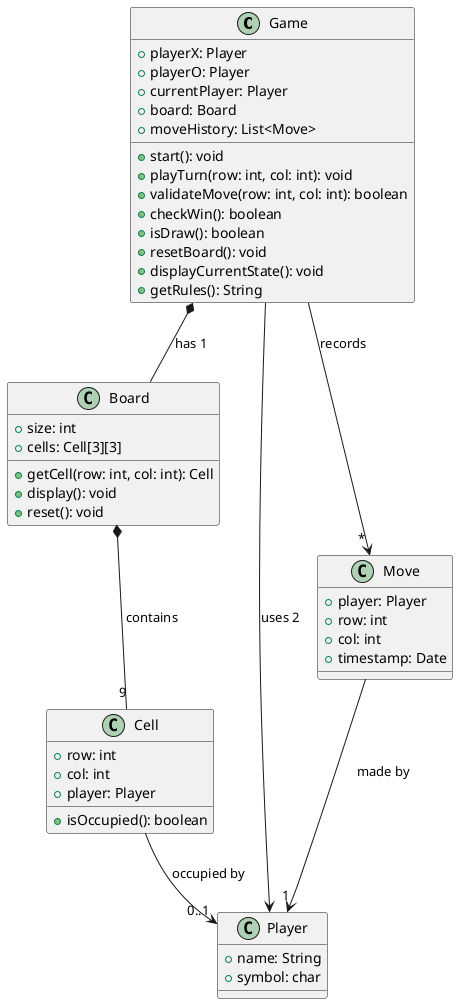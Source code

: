 @startuml
'https://plantuml.com/class-diagram

' Design a class diagram for a simple Tic Tac Toe game.
' The game is played on a 3x3 grid, and the goal for a player
' is to place three of their marks in a horizontal, vertical, or diagonal row.

 'Requirements:

 ' 1. There should be two players in the game: 'X' and 'O'.
 ' 2. The board should have 3x3 cells.
 ' 3. Players take alternate turns to place their marks on the board.
 ' 4. A player can place their mark only on an unoccupied cell.
 ' 5. The game should be able to identify and announce the winner (if there is one) or
 '    if the game is a draw.
 ' 6. The game should be able to display the current state of the board.
 ' 7. The game should have the ability to reset the board for a new game.
 ' 8. There should be methods to validate the move.
 ' 9. The game should maintain the history of moves.
 ' 10. Players should be able to query the game's rules.


class Game {
    +playerX: Player
    +playerO: Player
    +currentPlayer: Player
    +board: Board
    +moveHistory: List<Move>

    +start(): void
    +playTurn(row: int, col: int): void
    +validateMove(row: int, col: int): boolean
    +checkWin(): boolean
    +isDraw(): boolean
    +resetBoard(): void
    +displayCurrentState(): void
    +getRules(): String
}

class Board {
    +size: int
    +cells: Cell[3][3]

    +getCell(row: int, col: int): Cell
    +display(): void
    +reset(): void
}

class Player {
    +name: String
    +symbol: char
}

class Cell {
    +row: int
    +col: int
    +player: Player
    +isOccupied(): boolean
}

class Move {
    +player: Player
    +row: int
    +col: int
    +timestamp: Date
}

' =============================
' 🎯 Relationships & Cardinality
' =============================

' Composition: Game owns Board => arrow towards owner
Game *-- Board : has 1

' Association: Game uses two players => arrow towards used class
Game --> Player : uses 2

' Association: Game keeps move history
Game --> " * " Move : records

' Composition: Board owns 9 Cells
Board *-- "9" Cell : contains

' Association: Cell optionally links to a Player
Cell --> "0..1" Player : occupied by

' Association: Move made by one Player
Move --> "1" Player : made by

@enduml